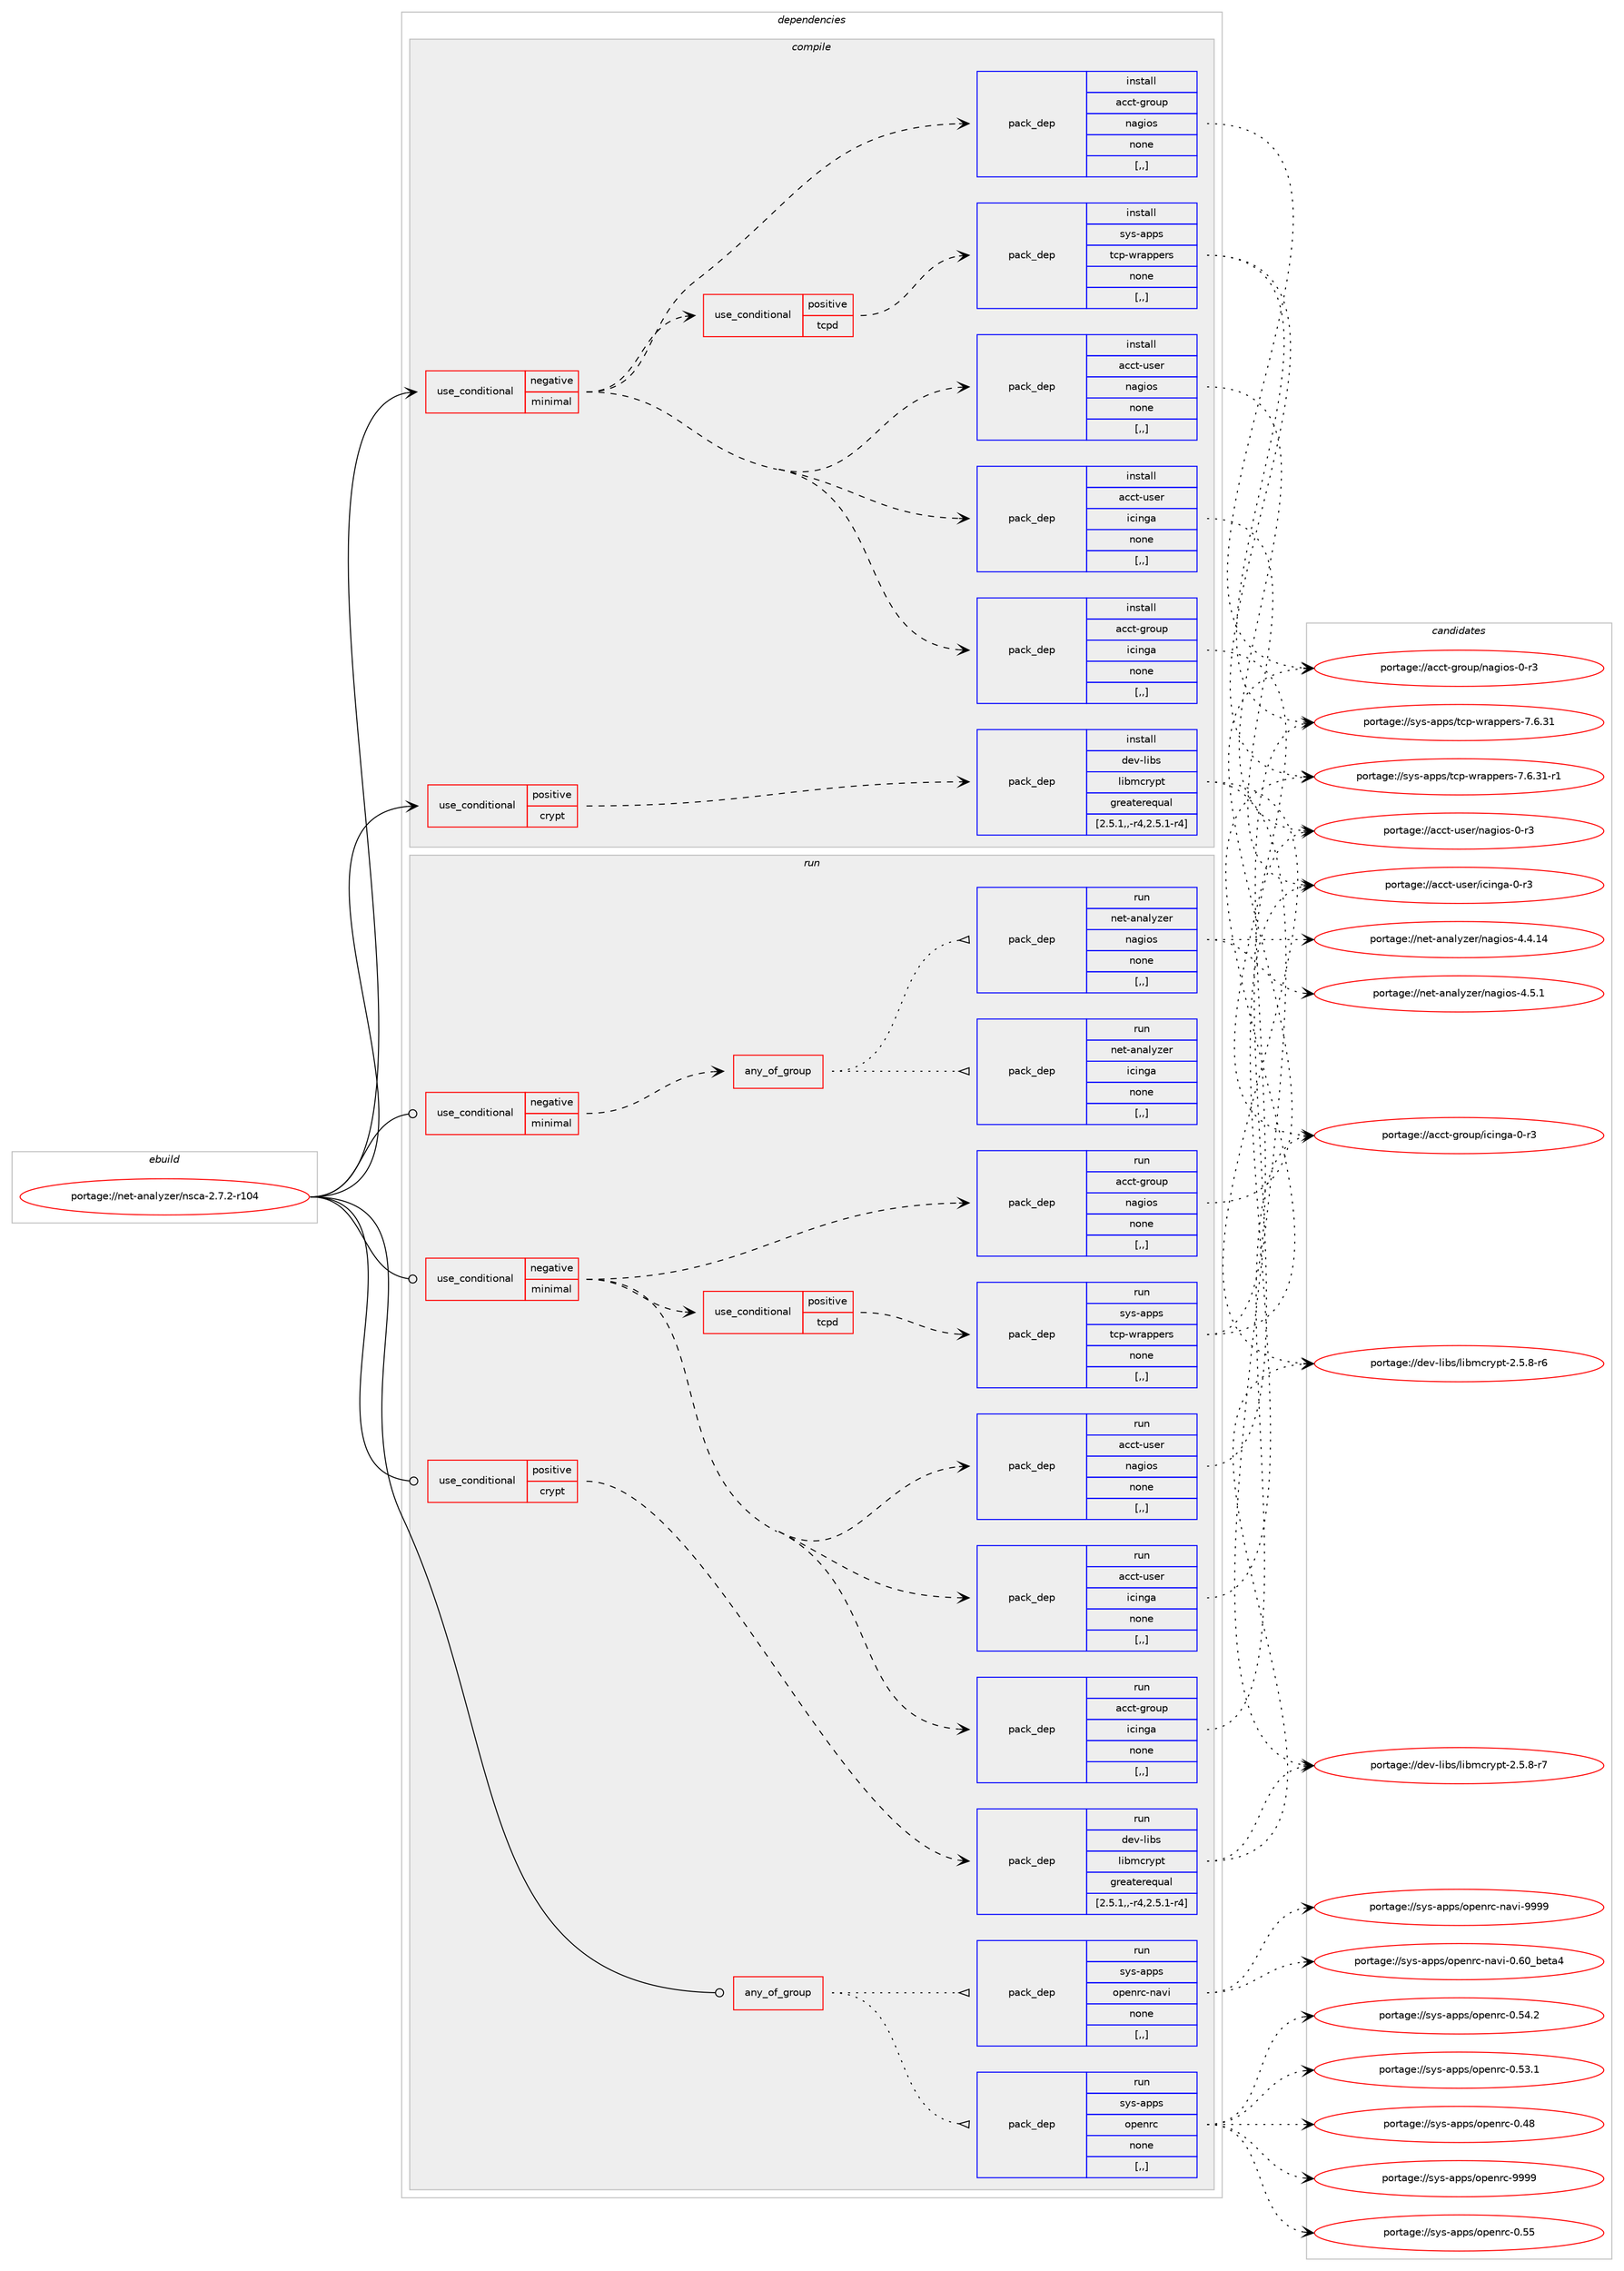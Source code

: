 digraph prolog {

# *************
# Graph options
# *************

newrank=true;
concentrate=true;
compound=true;
graph [rankdir=LR,fontname=Helvetica,fontsize=10,ranksep=1.5];#, ranksep=2.5, nodesep=0.2];
edge  [arrowhead=vee];
node  [fontname=Helvetica,fontsize=10];

# **********
# The ebuild
# **********

subgraph cluster_leftcol {
color=gray;
label=<<i>ebuild</i>>;
id [label="portage://net-analyzer/nsca-2.7.2-r104", color=red, width=4, href="../net-analyzer/nsca-2.7.2-r104.svg"];
}

# ****************
# The dependencies
# ****************

subgraph cluster_midcol {
color=gray;
label=<<i>dependencies</i>>;
subgraph cluster_compile {
fillcolor="#eeeeee";
style=filled;
label=<<i>compile</i>>;
subgraph cond222233 {
dependency852615 [label=<<TABLE BORDER="0" CELLBORDER="1" CELLSPACING="0" CELLPADDING="4"><TR><TD ROWSPAN="3" CELLPADDING="10">use_conditional</TD></TR><TR><TD>negative</TD></TR><TR><TD>minimal</TD></TR></TABLE>>, shape=none, color=red];
subgraph cond222234 {
dependency852616 [label=<<TABLE BORDER="0" CELLBORDER="1" CELLSPACING="0" CELLPADDING="4"><TR><TD ROWSPAN="3" CELLPADDING="10">use_conditional</TD></TR><TR><TD>positive</TD></TR><TR><TD>tcpd</TD></TR></TABLE>>, shape=none, color=red];
subgraph pack624031 {
dependency852617 [label=<<TABLE BORDER="0" CELLBORDER="1" CELLSPACING="0" CELLPADDING="4" WIDTH="220"><TR><TD ROWSPAN="6" CELLPADDING="30">pack_dep</TD></TR><TR><TD WIDTH="110">install</TD></TR><TR><TD>sys-apps</TD></TR><TR><TD>tcp-wrappers</TD></TR><TR><TD>none</TD></TR><TR><TD>[,,]</TD></TR></TABLE>>, shape=none, color=blue];
}
dependency852616:e -> dependency852617:w [weight=20,style="dashed",arrowhead="vee"];
}
dependency852615:e -> dependency852616:w [weight=20,style="dashed",arrowhead="vee"];
subgraph pack624032 {
dependency852618 [label=<<TABLE BORDER="0" CELLBORDER="1" CELLSPACING="0" CELLPADDING="4" WIDTH="220"><TR><TD ROWSPAN="6" CELLPADDING="30">pack_dep</TD></TR><TR><TD WIDTH="110">install</TD></TR><TR><TD>acct-group</TD></TR><TR><TD>icinga</TD></TR><TR><TD>none</TD></TR><TR><TD>[,,]</TD></TR></TABLE>>, shape=none, color=blue];
}
dependency852615:e -> dependency852618:w [weight=20,style="dashed",arrowhead="vee"];
subgraph pack624033 {
dependency852619 [label=<<TABLE BORDER="0" CELLBORDER="1" CELLSPACING="0" CELLPADDING="4" WIDTH="220"><TR><TD ROWSPAN="6" CELLPADDING="30">pack_dep</TD></TR><TR><TD WIDTH="110">install</TD></TR><TR><TD>acct-group</TD></TR><TR><TD>nagios</TD></TR><TR><TD>none</TD></TR><TR><TD>[,,]</TD></TR></TABLE>>, shape=none, color=blue];
}
dependency852615:e -> dependency852619:w [weight=20,style="dashed",arrowhead="vee"];
subgraph pack624034 {
dependency852620 [label=<<TABLE BORDER="0" CELLBORDER="1" CELLSPACING="0" CELLPADDING="4" WIDTH="220"><TR><TD ROWSPAN="6" CELLPADDING="30">pack_dep</TD></TR><TR><TD WIDTH="110">install</TD></TR><TR><TD>acct-user</TD></TR><TR><TD>icinga</TD></TR><TR><TD>none</TD></TR><TR><TD>[,,]</TD></TR></TABLE>>, shape=none, color=blue];
}
dependency852615:e -> dependency852620:w [weight=20,style="dashed",arrowhead="vee"];
subgraph pack624035 {
dependency852621 [label=<<TABLE BORDER="0" CELLBORDER="1" CELLSPACING="0" CELLPADDING="4" WIDTH="220"><TR><TD ROWSPAN="6" CELLPADDING="30">pack_dep</TD></TR><TR><TD WIDTH="110">install</TD></TR><TR><TD>acct-user</TD></TR><TR><TD>nagios</TD></TR><TR><TD>none</TD></TR><TR><TD>[,,]</TD></TR></TABLE>>, shape=none, color=blue];
}
dependency852615:e -> dependency852621:w [weight=20,style="dashed",arrowhead="vee"];
}
id:e -> dependency852615:w [weight=20,style="solid",arrowhead="vee"];
subgraph cond222235 {
dependency852622 [label=<<TABLE BORDER="0" CELLBORDER="1" CELLSPACING="0" CELLPADDING="4"><TR><TD ROWSPAN="3" CELLPADDING="10">use_conditional</TD></TR><TR><TD>positive</TD></TR><TR><TD>crypt</TD></TR></TABLE>>, shape=none, color=red];
subgraph pack624036 {
dependency852623 [label=<<TABLE BORDER="0" CELLBORDER="1" CELLSPACING="0" CELLPADDING="4" WIDTH="220"><TR><TD ROWSPAN="6" CELLPADDING="30">pack_dep</TD></TR><TR><TD WIDTH="110">install</TD></TR><TR><TD>dev-libs</TD></TR><TR><TD>libmcrypt</TD></TR><TR><TD>greaterequal</TD></TR><TR><TD>[2.5.1,,-r4,2.5.1-r4]</TD></TR></TABLE>>, shape=none, color=blue];
}
dependency852622:e -> dependency852623:w [weight=20,style="dashed",arrowhead="vee"];
}
id:e -> dependency852622:w [weight=20,style="solid",arrowhead="vee"];
}
subgraph cluster_compileandrun {
fillcolor="#eeeeee";
style=filled;
label=<<i>compile and run</i>>;
}
subgraph cluster_run {
fillcolor="#eeeeee";
style=filled;
label=<<i>run</i>>;
subgraph any5942 {
dependency852624 [label=<<TABLE BORDER="0" CELLBORDER="1" CELLSPACING="0" CELLPADDING="4"><TR><TD CELLPADDING="10">any_of_group</TD></TR></TABLE>>, shape=none, color=red];subgraph pack624037 {
dependency852625 [label=<<TABLE BORDER="0" CELLBORDER="1" CELLSPACING="0" CELLPADDING="4" WIDTH="220"><TR><TD ROWSPAN="6" CELLPADDING="30">pack_dep</TD></TR><TR><TD WIDTH="110">run</TD></TR><TR><TD>sys-apps</TD></TR><TR><TD>openrc</TD></TR><TR><TD>none</TD></TR><TR><TD>[,,]</TD></TR></TABLE>>, shape=none, color=blue];
}
dependency852624:e -> dependency852625:w [weight=20,style="dotted",arrowhead="oinv"];
subgraph pack624038 {
dependency852626 [label=<<TABLE BORDER="0" CELLBORDER="1" CELLSPACING="0" CELLPADDING="4" WIDTH="220"><TR><TD ROWSPAN="6" CELLPADDING="30">pack_dep</TD></TR><TR><TD WIDTH="110">run</TD></TR><TR><TD>sys-apps</TD></TR><TR><TD>openrc-navi</TD></TR><TR><TD>none</TD></TR><TR><TD>[,,]</TD></TR></TABLE>>, shape=none, color=blue];
}
dependency852624:e -> dependency852626:w [weight=20,style="dotted",arrowhead="oinv"];
}
id:e -> dependency852624:w [weight=20,style="solid",arrowhead="odot"];
subgraph cond222236 {
dependency852627 [label=<<TABLE BORDER="0" CELLBORDER="1" CELLSPACING="0" CELLPADDING="4"><TR><TD ROWSPAN="3" CELLPADDING="10">use_conditional</TD></TR><TR><TD>negative</TD></TR><TR><TD>minimal</TD></TR></TABLE>>, shape=none, color=red];
subgraph any5943 {
dependency852628 [label=<<TABLE BORDER="0" CELLBORDER="1" CELLSPACING="0" CELLPADDING="4"><TR><TD CELLPADDING="10">any_of_group</TD></TR></TABLE>>, shape=none, color=red];subgraph pack624039 {
dependency852629 [label=<<TABLE BORDER="0" CELLBORDER="1" CELLSPACING="0" CELLPADDING="4" WIDTH="220"><TR><TD ROWSPAN="6" CELLPADDING="30">pack_dep</TD></TR><TR><TD WIDTH="110">run</TD></TR><TR><TD>net-analyzer</TD></TR><TR><TD>icinga</TD></TR><TR><TD>none</TD></TR><TR><TD>[,,]</TD></TR></TABLE>>, shape=none, color=blue];
}
dependency852628:e -> dependency852629:w [weight=20,style="dotted",arrowhead="oinv"];
subgraph pack624040 {
dependency852630 [label=<<TABLE BORDER="0" CELLBORDER="1" CELLSPACING="0" CELLPADDING="4" WIDTH="220"><TR><TD ROWSPAN="6" CELLPADDING="30">pack_dep</TD></TR><TR><TD WIDTH="110">run</TD></TR><TR><TD>net-analyzer</TD></TR><TR><TD>nagios</TD></TR><TR><TD>none</TD></TR><TR><TD>[,,]</TD></TR></TABLE>>, shape=none, color=blue];
}
dependency852628:e -> dependency852630:w [weight=20,style="dotted",arrowhead="oinv"];
}
dependency852627:e -> dependency852628:w [weight=20,style="dashed",arrowhead="vee"];
}
id:e -> dependency852627:w [weight=20,style="solid",arrowhead="odot"];
subgraph cond222237 {
dependency852631 [label=<<TABLE BORDER="0" CELLBORDER="1" CELLSPACING="0" CELLPADDING="4"><TR><TD ROWSPAN="3" CELLPADDING="10">use_conditional</TD></TR><TR><TD>negative</TD></TR><TR><TD>minimal</TD></TR></TABLE>>, shape=none, color=red];
subgraph cond222238 {
dependency852632 [label=<<TABLE BORDER="0" CELLBORDER="1" CELLSPACING="0" CELLPADDING="4"><TR><TD ROWSPAN="3" CELLPADDING="10">use_conditional</TD></TR><TR><TD>positive</TD></TR><TR><TD>tcpd</TD></TR></TABLE>>, shape=none, color=red];
subgraph pack624041 {
dependency852633 [label=<<TABLE BORDER="0" CELLBORDER="1" CELLSPACING="0" CELLPADDING="4" WIDTH="220"><TR><TD ROWSPAN="6" CELLPADDING="30">pack_dep</TD></TR><TR><TD WIDTH="110">run</TD></TR><TR><TD>sys-apps</TD></TR><TR><TD>tcp-wrappers</TD></TR><TR><TD>none</TD></TR><TR><TD>[,,]</TD></TR></TABLE>>, shape=none, color=blue];
}
dependency852632:e -> dependency852633:w [weight=20,style="dashed",arrowhead="vee"];
}
dependency852631:e -> dependency852632:w [weight=20,style="dashed",arrowhead="vee"];
subgraph pack624042 {
dependency852634 [label=<<TABLE BORDER="0" CELLBORDER="1" CELLSPACING="0" CELLPADDING="4" WIDTH="220"><TR><TD ROWSPAN="6" CELLPADDING="30">pack_dep</TD></TR><TR><TD WIDTH="110">run</TD></TR><TR><TD>acct-group</TD></TR><TR><TD>icinga</TD></TR><TR><TD>none</TD></TR><TR><TD>[,,]</TD></TR></TABLE>>, shape=none, color=blue];
}
dependency852631:e -> dependency852634:w [weight=20,style="dashed",arrowhead="vee"];
subgraph pack624043 {
dependency852635 [label=<<TABLE BORDER="0" CELLBORDER="1" CELLSPACING="0" CELLPADDING="4" WIDTH="220"><TR><TD ROWSPAN="6" CELLPADDING="30">pack_dep</TD></TR><TR><TD WIDTH="110">run</TD></TR><TR><TD>acct-group</TD></TR><TR><TD>nagios</TD></TR><TR><TD>none</TD></TR><TR><TD>[,,]</TD></TR></TABLE>>, shape=none, color=blue];
}
dependency852631:e -> dependency852635:w [weight=20,style="dashed",arrowhead="vee"];
subgraph pack624044 {
dependency852636 [label=<<TABLE BORDER="0" CELLBORDER="1" CELLSPACING="0" CELLPADDING="4" WIDTH="220"><TR><TD ROWSPAN="6" CELLPADDING="30">pack_dep</TD></TR><TR><TD WIDTH="110">run</TD></TR><TR><TD>acct-user</TD></TR><TR><TD>icinga</TD></TR><TR><TD>none</TD></TR><TR><TD>[,,]</TD></TR></TABLE>>, shape=none, color=blue];
}
dependency852631:e -> dependency852636:w [weight=20,style="dashed",arrowhead="vee"];
subgraph pack624045 {
dependency852637 [label=<<TABLE BORDER="0" CELLBORDER="1" CELLSPACING="0" CELLPADDING="4" WIDTH="220"><TR><TD ROWSPAN="6" CELLPADDING="30">pack_dep</TD></TR><TR><TD WIDTH="110">run</TD></TR><TR><TD>acct-user</TD></TR><TR><TD>nagios</TD></TR><TR><TD>none</TD></TR><TR><TD>[,,]</TD></TR></TABLE>>, shape=none, color=blue];
}
dependency852631:e -> dependency852637:w [weight=20,style="dashed",arrowhead="vee"];
}
id:e -> dependency852631:w [weight=20,style="solid",arrowhead="odot"];
subgraph cond222239 {
dependency852638 [label=<<TABLE BORDER="0" CELLBORDER="1" CELLSPACING="0" CELLPADDING="4"><TR><TD ROWSPAN="3" CELLPADDING="10">use_conditional</TD></TR><TR><TD>positive</TD></TR><TR><TD>crypt</TD></TR></TABLE>>, shape=none, color=red];
subgraph pack624046 {
dependency852639 [label=<<TABLE BORDER="0" CELLBORDER="1" CELLSPACING="0" CELLPADDING="4" WIDTH="220"><TR><TD ROWSPAN="6" CELLPADDING="30">pack_dep</TD></TR><TR><TD WIDTH="110">run</TD></TR><TR><TD>dev-libs</TD></TR><TR><TD>libmcrypt</TD></TR><TR><TD>greaterequal</TD></TR><TR><TD>[2.5.1,,-r4,2.5.1-r4]</TD></TR></TABLE>>, shape=none, color=blue];
}
dependency852638:e -> dependency852639:w [weight=20,style="dashed",arrowhead="vee"];
}
id:e -> dependency852638:w [weight=20,style="solid",arrowhead="odot"];
}
}

# **************
# The candidates
# **************

subgraph cluster_choices {
rank=same;
color=gray;
label=<<i>candidates</i>>;

subgraph choice624031 {
color=black;
nodesep=1;
choice115121115459711211211547116991124511911497112112101114115455546544651494511449 [label="portage://sys-apps/tcp-wrappers-7.6.31-r1", color=red, width=4,href="../sys-apps/tcp-wrappers-7.6.31-r1.svg"];
choice11512111545971121121154711699112451191149711211210111411545554654465149 [label="portage://sys-apps/tcp-wrappers-7.6.31", color=red, width=4,href="../sys-apps/tcp-wrappers-7.6.31.svg"];
dependency852617:e -> choice115121115459711211211547116991124511911497112112101114115455546544651494511449:w [style=dotted,weight="100"];
dependency852617:e -> choice11512111545971121121154711699112451191149711211210111411545554654465149:w [style=dotted,weight="100"];
}
subgraph choice624032 {
color=black;
nodesep=1;
choice9799991164510311411111711247105991051101039745484511451 [label="portage://acct-group/icinga-0-r3", color=red, width=4,href="../acct-group/icinga-0-r3.svg"];
dependency852618:e -> choice9799991164510311411111711247105991051101039745484511451:w [style=dotted,weight="100"];
}
subgraph choice624033 {
color=black;
nodesep=1;
choice97999911645103114111117112471109710310511111545484511451 [label="portage://acct-group/nagios-0-r3", color=red, width=4,href="../acct-group/nagios-0-r3.svg"];
dependency852619:e -> choice97999911645103114111117112471109710310511111545484511451:w [style=dotted,weight="100"];
}
subgraph choice624034 {
color=black;
nodesep=1;
choice9799991164511711510111447105991051101039745484511451 [label="portage://acct-user/icinga-0-r3", color=red, width=4,href="../acct-user/icinga-0-r3.svg"];
dependency852620:e -> choice9799991164511711510111447105991051101039745484511451:w [style=dotted,weight="100"];
}
subgraph choice624035 {
color=black;
nodesep=1;
choice97999911645117115101114471109710310511111545484511451 [label="portage://acct-user/nagios-0-r3", color=red, width=4,href="../acct-user/nagios-0-r3.svg"];
dependency852621:e -> choice97999911645117115101114471109710310511111545484511451:w [style=dotted,weight="100"];
}
subgraph choice624036 {
color=black;
nodesep=1;
choice10010111845108105981154710810598109991141211121164550465346564511455 [label="portage://dev-libs/libmcrypt-2.5.8-r7", color=red, width=4,href="../dev-libs/libmcrypt-2.5.8-r7.svg"];
choice10010111845108105981154710810598109991141211121164550465346564511454 [label="portage://dev-libs/libmcrypt-2.5.8-r6", color=red, width=4,href="../dev-libs/libmcrypt-2.5.8-r6.svg"];
dependency852623:e -> choice10010111845108105981154710810598109991141211121164550465346564511455:w [style=dotted,weight="100"];
dependency852623:e -> choice10010111845108105981154710810598109991141211121164550465346564511454:w [style=dotted,weight="100"];
}
subgraph choice624037 {
color=black;
nodesep=1;
choice115121115459711211211547111112101110114994557575757 [label="portage://sys-apps/openrc-9999", color=red, width=4,href="../sys-apps/openrc-9999.svg"];
choice115121115459711211211547111112101110114994548465353 [label="portage://sys-apps/openrc-0.55", color=red, width=4,href="../sys-apps/openrc-0.55.svg"];
choice1151211154597112112115471111121011101149945484653524650 [label="portage://sys-apps/openrc-0.54.2", color=red, width=4,href="../sys-apps/openrc-0.54.2.svg"];
choice1151211154597112112115471111121011101149945484653514649 [label="portage://sys-apps/openrc-0.53.1", color=red, width=4,href="../sys-apps/openrc-0.53.1.svg"];
choice115121115459711211211547111112101110114994548465256 [label="portage://sys-apps/openrc-0.48", color=red, width=4,href="../sys-apps/openrc-0.48.svg"];
dependency852625:e -> choice115121115459711211211547111112101110114994557575757:w [style=dotted,weight="100"];
dependency852625:e -> choice115121115459711211211547111112101110114994548465353:w [style=dotted,weight="100"];
dependency852625:e -> choice1151211154597112112115471111121011101149945484653524650:w [style=dotted,weight="100"];
dependency852625:e -> choice1151211154597112112115471111121011101149945484653514649:w [style=dotted,weight="100"];
dependency852625:e -> choice115121115459711211211547111112101110114994548465256:w [style=dotted,weight="100"];
}
subgraph choice624038 {
color=black;
nodesep=1;
choice1151211154597112112115471111121011101149945110971181054557575757 [label="portage://sys-apps/openrc-navi-9999", color=red, width=4,href="../sys-apps/openrc-navi-9999.svg"];
choice115121115459711211211547111112101110114994511097118105454846544895981011169752 [label="portage://sys-apps/openrc-navi-0.60_beta4", color=red, width=4,href="../sys-apps/openrc-navi-0.60_beta4.svg"];
dependency852626:e -> choice1151211154597112112115471111121011101149945110971181054557575757:w [style=dotted,weight="100"];
dependency852626:e -> choice115121115459711211211547111112101110114994511097118105454846544895981011169752:w [style=dotted,weight="100"];
}
subgraph choice624039 {
color=black;
nodesep=1;
}
subgraph choice624040 {
color=black;
nodesep=1;
choice1101011164597110971081211221011144711097103105111115455246534649 [label="portage://net-analyzer/nagios-4.5.1", color=red, width=4,href="../net-analyzer/nagios-4.5.1.svg"];
choice110101116459711097108121122101114471109710310511111545524652464952 [label="portage://net-analyzer/nagios-4.4.14", color=red, width=4,href="../net-analyzer/nagios-4.4.14.svg"];
dependency852630:e -> choice1101011164597110971081211221011144711097103105111115455246534649:w [style=dotted,weight="100"];
dependency852630:e -> choice110101116459711097108121122101114471109710310511111545524652464952:w [style=dotted,weight="100"];
}
subgraph choice624041 {
color=black;
nodesep=1;
choice115121115459711211211547116991124511911497112112101114115455546544651494511449 [label="portage://sys-apps/tcp-wrappers-7.6.31-r1", color=red, width=4,href="../sys-apps/tcp-wrappers-7.6.31-r1.svg"];
choice11512111545971121121154711699112451191149711211210111411545554654465149 [label="portage://sys-apps/tcp-wrappers-7.6.31", color=red, width=4,href="../sys-apps/tcp-wrappers-7.6.31.svg"];
dependency852633:e -> choice115121115459711211211547116991124511911497112112101114115455546544651494511449:w [style=dotted,weight="100"];
dependency852633:e -> choice11512111545971121121154711699112451191149711211210111411545554654465149:w [style=dotted,weight="100"];
}
subgraph choice624042 {
color=black;
nodesep=1;
choice9799991164510311411111711247105991051101039745484511451 [label="portage://acct-group/icinga-0-r3", color=red, width=4,href="../acct-group/icinga-0-r3.svg"];
dependency852634:e -> choice9799991164510311411111711247105991051101039745484511451:w [style=dotted,weight="100"];
}
subgraph choice624043 {
color=black;
nodesep=1;
choice97999911645103114111117112471109710310511111545484511451 [label="portage://acct-group/nagios-0-r3", color=red, width=4,href="../acct-group/nagios-0-r3.svg"];
dependency852635:e -> choice97999911645103114111117112471109710310511111545484511451:w [style=dotted,weight="100"];
}
subgraph choice624044 {
color=black;
nodesep=1;
choice9799991164511711510111447105991051101039745484511451 [label="portage://acct-user/icinga-0-r3", color=red, width=4,href="../acct-user/icinga-0-r3.svg"];
dependency852636:e -> choice9799991164511711510111447105991051101039745484511451:w [style=dotted,weight="100"];
}
subgraph choice624045 {
color=black;
nodesep=1;
choice97999911645117115101114471109710310511111545484511451 [label="portage://acct-user/nagios-0-r3", color=red, width=4,href="../acct-user/nagios-0-r3.svg"];
dependency852637:e -> choice97999911645117115101114471109710310511111545484511451:w [style=dotted,weight="100"];
}
subgraph choice624046 {
color=black;
nodesep=1;
choice10010111845108105981154710810598109991141211121164550465346564511455 [label="portage://dev-libs/libmcrypt-2.5.8-r7", color=red, width=4,href="../dev-libs/libmcrypt-2.5.8-r7.svg"];
choice10010111845108105981154710810598109991141211121164550465346564511454 [label="portage://dev-libs/libmcrypt-2.5.8-r6", color=red, width=4,href="../dev-libs/libmcrypt-2.5.8-r6.svg"];
dependency852639:e -> choice10010111845108105981154710810598109991141211121164550465346564511455:w [style=dotted,weight="100"];
dependency852639:e -> choice10010111845108105981154710810598109991141211121164550465346564511454:w [style=dotted,weight="100"];
}
}

}
